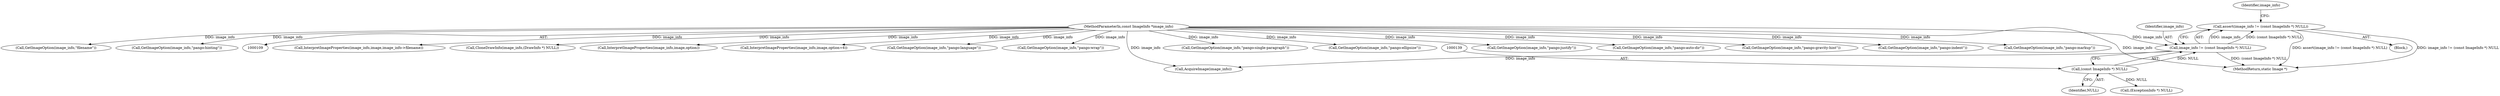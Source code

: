 digraph "0_ImageMagick_f6e9d0d9955e85bdd7540b251cd50d598dacc5e6_42@API" {
"1000135" [label="(Call,assert(image_info != (const ImageInfo *) NULL))"];
"1000136" [label="(Call,image_info != (const ImageInfo *) NULL)"];
"1000110" [label="(MethodParameterIn,const ImageInfo *image_info)"];
"1000138" [label="(Call,(const ImageInfo *) NULL)"];
"1000196" [label="(Call,InterpretImageProperties(image_info,image,image_info->filename))"];
"1000316" [label="(Call,CloneDrawInfo(image_info,(DrawInfo *) NULL))"];
"1000221" [label="(Call,InterpretImageProperties(image_info,image,option))"];
"1000212" [label="(Call,InterpretImageProperties(image_info,image,option+6))"];
"1000137" [label="(Identifier,image_info)"];
"1001189" [label="(MethodReturn,static Image *)"];
"1000301" [label="(Call,GetImageOption(image_info,\"pango:language\"))"];
"1000518" [label="(Call,GetImageOption(image_info,\"pango:wrap\"))"];
"1000499" [label="(Call,GetImageOption(image_info,\"pango:single-paragraph\"))"];
"1000140" [label="(Identifier,NULL)"];
"1000165" [label="(Call,(ExceptionInfo *) NULL)"];
"1000110" [label="(MethodParameterIn,const ImageInfo *image_info)"];
"1000432" [label="(Call,GetImageOption(image_info,\"pango:ellipsize\"))"];
"1000480" [label="(Call,GetImageOption(image_info,\"pango:justify\"))"];
"1000418" [label="(Call,GetImageOption(image_info,\"pango:auto-dir\"))"];
"1000136" [label="(Call,image_info != (const ImageInfo *) NULL)"];
"1000138" [label="(Call,(const ImageInfo *) NULL)"];
"1000135" [label="(Call,assert(image_info != (const ImageInfo *) NULL))"];
"1000375" [label="(Call,GetImageOption(image_info,\"pango:gravity-hint\"))"];
"1000557" [label="(Call,GetImageOption(image_info,\"pango:indent\"))"];
"1000112" [label="(Block,)"];
"1000176" [label="(Call,AcquireImage(image_info))"];
"1000684" [label="(Call,GetImageOption(image_info,\"pango:markup\"))"];
"1000185" [label="(Call,GetImageOption(image_info,\"filename\"))"];
"1000262" [label="(Call,GetImageOption(image_info,\"pango:hinting\"))"];
"1000144" [label="(Identifier,image_info)"];
"1000135" -> "1000112"  [label="AST: "];
"1000135" -> "1000136"  [label="CFG: "];
"1000136" -> "1000135"  [label="AST: "];
"1000144" -> "1000135"  [label="CFG: "];
"1000135" -> "1001189"  [label="DDG: assert(image_info != (const ImageInfo *) NULL)"];
"1000135" -> "1001189"  [label="DDG: image_info != (const ImageInfo *) NULL"];
"1000136" -> "1000135"  [label="DDG: image_info"];
"1000136" -> "1000135"  [label="DDG: (const ImageInfo *) NULL"];
"1000136" -> "1000138"  [label="CFG: "];
"1000137" -> "1000136"  [label="AST: "];
"1000138" -> "1000136"  [label="AST: "];
"1000136" -> "1001189"  [label="DDG: (const ImageInfo *) NULL"];
"1000110" -> "1000136"  [label="DDG: image_info"];
"1000138" -> "1000136"  [label="DDG: NULL"];
"1000136" -> "1000176"  [label="DDG: image_info"];
"1000110" -> "1000109"  [label="AST: "];
"1000110" -> "1001189"  [label="DDG: image_info"];
"1000110" -> "1000176"  [label="DDG: image_info"];
"1000110" -> "1000185"  [label="DDG: image_info"];
"1000110" -> "1000196"  [label="DDG: image_info"];
"1000110" -> "1000212"  [label="DDG: image_info"];
"1000110" -> "1000221"  [label="DDG: image_info"];
"1000110" -> "1000262"  [label="DDG: image_info"];
"1000110" -> "1000301"  [label="DDG: image_info"];
"1000110" -> "1000316"  [label="DDG: image_info"];
"1000110" -> "1000375"  [label="DDG: image_info"];
"1000110" -> "1000418"  [label="DDG: image_info"];
"1000110" -> "1000432"  [label="DDG: image_info"];
"1000110" -> "1000480"  [label="DDG: image_info"];
"1000110" -> "1000499"  [label="DDG: image_info"];
"1000110" -> "1000518"  [label="DDG: image_info"];
"1000110" -> "1000557"  [label="DDG: image_info"];
"1000110" -> "1000684"  [label="DDG: image_info"];
"1000138" -> "1000140"  [label="CFG: "];
"1000139" -> "1000138"  [label="AST: "];
"1000140" -> "1000138"  [label="AST: "];
"1000138" -> "1000165"  [label="DDG: NULL"];
}
